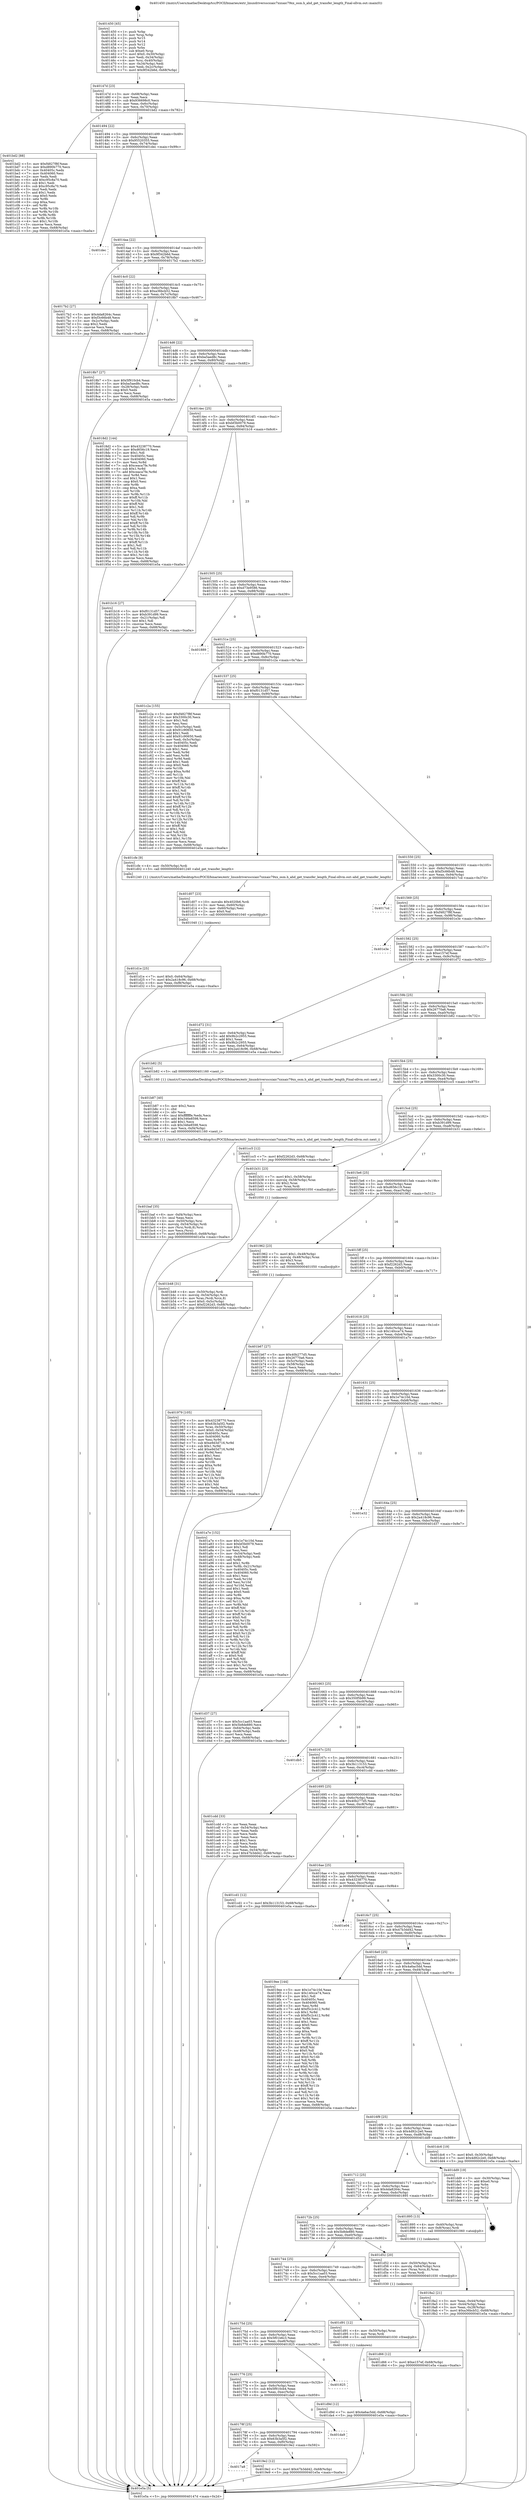 digraph "0x401450" {
  label = "0x401450 (/mnt/c/Users/mathe/Desktop/tcc/POCII/binaries/extr_linuxdriversscsiaic7xxxaic79xx_osm.h_ahd_get_transfer_length_Final-ollvm.out::main(0))"
  labelloc = "t"
  node[shape=record]

  Entry [label="",width=0.3,height=0.3,shape=circle,fillcolor=black,style=filled]
  "0x40147d" [label="{
     0x40147d [23]\l
     | [instrs]\l
     &nbsp;&nbsp;0x40147d \<+3\>: mov -0x68(%rbp),%eax\l
     &nbsp;&nbsp;0x401480 \<+2\>: mov %eax,%ecx\l
     &nbsp;&nbsp;0x401482 \<+6\>: sub $0x936698c0,%ecx\l
     &nbsp;&nbsp;0x401488 \<+3\>: mov %eax,-0x6c(%rbp)\l
     &nbsp;&nbsp;0x40148b \<+3\>: mov %ecx,-0x70(%rbp)\l
     &nbsp;&nbsp;0x40148e \<+6\>: je 0000000000401bd2 \<main+0x782\>\l
  }"]
  "0x401bd2" [label="{
     0x401bd2 [88]\l
     | [instrs]\l
     &nbsp;&nbsp;0x401bd2 \<+5\>: mov $0xf4827f8f,%eax\l
     &nbsp;&nbsp;0x401bd7 \<+5\>: mov $0xd890b770,%ecx\l
     &nbsp;&nbsp;0x401bdc \<+7\>: mov 0x40405c,%edx\l
     &nbsp;&nbsp;0x401be3 \<+7\>: mov 0x404060,%esi\l
     &nbsp;&nbsp;0x401bea \<+2\>: mov %edx,%edi\l
     &nbsp;&nbsp;0x401bec \<+6\>: add $0xc95c8a70,%edi\l
     &nbsp;&nbsp;0x401bf2 \<+3\>: sub $0x1,%edi\l
     &nbsp;&nbsp;0x401bf5 \<+6\>: sub $0xc95c8a70,%edi\l
     &nbsp;&nbsp;0x401bfb \<+3\>: imul %edi,%edx\l
     &nbsp;&nbsp;0x401bfe \<+3\>: and $0x1,%edx\l
     &nbsp;&nbsp;0x401c01 \<+3\>: cmp $0x0,%edx\l
     &nbsp;&nbsp;0x401c04 \<+4\>: sete %r8b\l
     &nbsp;&nbsp;0x401c08 \<+3\>: cmp $0xa,%esi\l
     &nbsp;&nbsp;0x401c0b \<+4\>: setl %r9b\l
     &nbsp;&nbsp;0x401c0f \<+3\>: mov %r8b,%r10b\l
     &nbsp;&nbsp;0x401c12 \<+3\>: and %r9b,%r10b\l
     &nbsp;&nbsp;0x401c15 \<+3\>: xor %r9b,%r8b\l
     &nbsp;&nbsp;0x401c18 \<+3\>: or %r8b,%r10b\l
     &nbsp;&nbsp;0x401c1b \<+4\>: test $0x1,%r10b\l
     &nbsp;&nbsp;0x401c1f \<+3\>: cmovne %ecx,%eax\l
     &nbsp;&nbsp;0x401c22 \<+3\>: mov %eax,-0x68(%rbp)\l
     &nbsp;&nbsp;0x401c25 \<+5\>: jmp 0000000000401e5a \<main+0xa0a\>\l
  }"]
  "0x401494" [label="{
     0x401494 [22]\l
     | [instrs]\l
     &nbsp;&nbsp;0x401494 \<+5\>: jmp 0000000000401499 \<main+0x49\>\l
     &nbsp;&nbsp;0x401499 \<+3\>: mov -0x6c(%rbp),%eax\l
     &nbsp;&nbsp;0x40149c \<+5\>: sub $0x95520355,%eax\l
     &nbsp;&nbsp;0x4014a1 \<+3\>: mov %eax,-0x74(%rbp)\l
     &nbsp;&nbsp;0x4014a4 \<+6\>: je 0000000000401dec \<main+0x99c\>\l
  }"]
  Exit [label="",width=0.3,height=0.3,shape=circle,fillcolor=black,style=filled,peripheries=2]
  "0x401dec" [label="{
     0x401dec\l
  }", style=dashed]
  "0x4014aa" [label="{
     0x4014aa [22]\l
     | [instrs]\l
     &nbsp;&nbsp;0x4014aa \<+5\>: jmp 00000000004014af \<main+0x5f\>\l
     &nbsp;&nbsp;0x4014af \<+3\>: mov -0x6c(%rbp),%eax\l
     &nbsp;&nbsp;0x4014b2 \<+5\>: sub $0x9f342b6d,%eax\l
     &nbsp;&nbsp;0x4014b7 \<+3\>: mov %eax,-0x78(%rbp)\l
     &nbsp;&nbsp;0x4014ba \<+6\>: je 00000000004017b2 \<main+0x362\>\l
  }"]
  "0x401d9d" [label="{
     0x401d9d [12]\l
     | [instrs]\l
     &nbsp;&nbsp;0x401d9d \<+7\>: movl $0x4a6ac5dd,-0x68(%rbp)\l
     &nbsp;&nbsp;0x401da4 \<+5\>: jmp 0000000000401e5a \<main+0xa0a\>\l
  }"]
  "0x4017b2" [label="{
     0x4017b2 [27]\l
     | [instrs]\l
     &nbsp;&nbsp;0x4017b2 \<+5\>: mov $0x4da8264c,%eax\l
     &nbsp;&nbsp;0x4017b7 \<+5\>: mov $0xf3c66b48,%ecx\l
     &nbsp;&nbsp;0x4017bc \<+3\>: mov -0x2c(%rbp),%edx\l
     &nbsp;&nbsp;0x4017bf \<+3\>: cmp $0x2,%edx\l
     &nbsp;&nbsp;0x4017c2 \<+3\>: cmovne %ecx,%eax\l
     &nbsp;&nbsp;0x4017c5 \<+3\>: mov %eax,-0x68(%rbp)\l
     &nbsp;&nbsp;0x4017c8 \<+5\>: jmp 0000000000401e5a \<main+0xa0a\>\l
  }"]
  "0x4014c0" [label="{
     0x4014c0 [22]\l
     | [instrs]\l
     &nbsp;&nbsp;0x4014c0 \<+5\>: jmp 00000000004014c5 \<main+0x75\>\l
     &nbsp;&nbsp;0x4014c5 \<+3\>: mov -0x6c(%rbp),%eax\l
     &nbsp;&nbsp;0x4014c8 \<+5\>: sub $0xa36bcb52,%eax\l
     &nbsp;&nbsp;0x4014cd \<+3\>: mov %eax,-0x7c(%rbp)\l
     &nbsp;&nbsp;0x4014d0 \<+6\>: je 00000000004018b7 \<main+0x467\>\l
  }"]
  "0x401e5a" [label="{
     0x401e5a [5]\l
     | [instrs]\l
     &nbsp;&nbsp;0x401e5a \<+5\>: jmp 000000000040147d \<main+0x2d\>\l
  }"]
  "0x401450" [label="{
     0x401450 [45]\l
     | [instrs]\l
     &nbsp;&nbsp;0x401450 \<+1\>: push %rbp\l
     &nbsp;&nbsp;0x401451 \<+3\>: mov %rsp,%rbp\l
     &nbsp;&nbsp;0x401454 \<+2\>: push %r15\l
     &nbsp;&nbsp;0x401456 \<+2\>: push %r14\l
     &nbsp;&nbsp;0x401458 \<+2\>: push %r12\l
     &nbsp;&nbsp;0x40145a \<+1\>: push %rbx\l
     &nbsp;&nbsp;0x40145b \<+7\>: sub $0xe0,%rsp\l
     &nbsp;&nbsp;0x401462 \<+7\>: movl $0x0,-0x30(%rbp)\l
     &nbsp;&nbsp;0x401469 \<+3\>: mov %edi,-0x34(%rbp)\l
     &nbsp;&nbsp;0x40146c \<+4\>: mov %rsi,-0x40(%rbp)\l
     &nbsp;&nbsp;0x401470 \<+3\>: mov -0x34(%rbp),%edi\l
     &nbsp;&nbsp;0x401473 \<+3\>: mov %edi,-0x2c(%rbp)\l
     &nbsp;&nbsp;0x401476 \<+7\>: movl $0x9f342b6d,-0x68(%rbp)\l
  }"]
  "0x401d66" [label="{
     0x401d66 [12]\l
     | [instrs]\l
     &nbsp;&nbsp;0x401d66 \<+7\>: movl $0xe157ef,-0x68(%rbp)\l
     &nbsp;&nbsp;0x401d6d \<+5\>: jmp 0000000000401e5a \<main+0xa0a\>\l
  }"]
  "0x4018b7" [label="{
     0x4018b7 [27]\l
     | [instrs]\l
     &nbsp;&nbsp;0x4018b7 \<+5\>: mov $0x5f910cb4,%eax\l
     &nbsp;&nbsp;0x4018bc \<+5\>: mov $0xba5aed8c,%ecx\l
     &nbsp;&nbsp;0x4018c1 \<+3\>: mov -0x28(%rbp),%edx\l
     &nbsp;&nbsp;0x4018c4 \<+3\>: cmp $0x0,%edx\l
     &nbsp;&nbsp;0x4018c7 \<+3\>: cmove %ecx,%eax\l
     &nbsp;&nbsp;0x4018ca \<+3\>: mov %eax,-0x68(%rbp)\l
     &nbsp;&nbsp;0x4018cd \<+5\>: jmp 0000000000401e5a \<main+0xa0a\>\l
  }"]
  "0x4014d6" [label="{
     0x4014d6 [22]\l
     | [instrs]\l
     &nbsp;&nbsp;0x4014d6 \<+5\>: jmp 00000000004014db \<main+0x8b\>\l
     &nbsp;&nbsp;0x4014db \<+3\>: mov -0x6c(%rbp),%eax\l
     &nbsp;&nbsp;0x4014de \<+5\>: sub $0xba5aed8c,%eax\l
     &nbsp;&nbsp;0x4014e3 \<+3\>: mov %eax,-0x80(%rbp)\l
     &nbsp;&nbsp;0x4014e6 \<+6\>: je 00000000004018d2 \<main+0x482\>\l
  }"]
  "0x401d1e" [label="{
     0x401d1e [25]\l
     | [instrs]\l
     &nbsp;&nbsp;0x401d1e \<+7\>: movl $0x0,-0x64(%rbp)\l
     &nbsp;&nbsp;0x401d25 \<+7\>: movl $0x2a418c96,-0x68(%rbp)\l
     &nbsp;&nbsp;0x401d2c \<+6\>: mov %eax,-0xf8(%rbp)\l
     &nbsp;&nbsp;0x401d32 \<+5\>: jmp 0000000000401e5a \<main+0xa0a\>\l
  }"]
  "0x4018d2" [label="{
     0x4018d2 [144]\l
     | [instrs]\l
     &nbsp;&nbsp;0x4018d2 \<+5\>: mov $0x43238770,%eax\l
     &nbsp;&nbsp;0x4018d7 \<+5\>: mov $0xd656c19,%ecx\l
     &nbsp;&nbsp;0x4018dc \<+2\>: mov $0x1,%dl\l
     &nbsp;&nbsp;0x4018de \<+7\>: mov 0x40405c,%esi\l
     &nbsp;&nbsp;0x4018e5 \<+7\>: mov 0x404060,%edi\l
     &nbsp;&nbsp;0x4018ec \<+3\>: mov %esi,%r8d\l
     &nbsp;&nbsp;0x4018ef \<+7\>: sub $0xceaca7fe,%r8d\l
     &nbsp;&nbsp;0x4018f6 \<+4\>: sub $0x1,%r8d\l
     &nbsp;&nbsp;0x4018fa \<+7\>: add $0xceaca7fe,%r8d\l
     &nbsp;&nbsp;0x401901 \<+4\>: imul %r8d,%esi\l
     &nbsp;&nbsp;0x401905 \<+3\>: and $0x1,%esi\l
     &nbsp;&nbsp;0x401908 \<+3\>: cmp $0x0,%esi\l
     &nbsp;&nbsp;0x40190b \<+4\>: sete %r9b\l
     &nbsp;&nbsp;0x40190f \<+3\>: cmp $0xa,%edi\l
     &nbsp;&nbsp;0x401912 \<+4\>: setl %r10b\l
     &nbsp;&nbsp;0x401916 \<+3\>: mov %r9b,%r11b\l
     &nbsp;&nbsp;0x401919 \<+4\>: xor $0xff,%r11b\l
     &nbsp;&nbsp;0x40191d \<+3\>: mov %r10b,%bl\l
     &nbsp;&nbsp;0x401920 \<+3\>: xor $0xff,%bl\l
     &nbsp;&nbsp;0x401923 \<+3\>: xor $0x1,%dl\l
     &nbsp;&nbsp;0x401926 \<+3\>: mov %r11b,%r14b\l
     &nbsp;&nbsp;0x401929 \<+4\>: and $0xff,%r14b\l
     &nbsp;&nbsp;0x40192d \<+3\>: and %dl,%r9b\l
     &nbsp;&nbsp;0x401930 \<+3\>: mov %bl,%r15b\l
     &nbsp;&nbsp;0x401933 \<+4\>: and $0xff,%r15b\l
     &nbsp;&nbsp;0x401937 \<+3\>: and %dl,%r10b\l
     &nbsp;&nbsp;0x40193a \<+3\>: or %r9b,%r14b\l
     &nbsp;&nbsp;0x40193d \<+3\>: or %r10b,%r15b\l
     &nbsp;&nbsp;0x401940 \<+3\>: xor %r15b,%r14b\l
     &nbsp;&nbsp;0x401943 \<+3\>: or %bl,%r11b\l
     &nbsp;&nbsp;0x401946 \<+4\>: xor $0xff,%r11b\l
     &nbsp;&nbsp;0x40194a \<+3\>: or $0x1,%dl\l
     &nbsp;&nbsp;0x40194d \<+3\>: and %dl,%r11b\l
     &nbsp;&nbsp;0x401950 \<+3\>: or %r11b,%r14b\l
     &nbsp;&nbsp;0x401953 \<+4\>: test $0x1,%r14b\l
     &nbsp;&nbsp;0x401957 \<+3\>: cmovne %ecx,%eax\l
     &nbsp;&nbsp;0x40195a \<+3\>: mov %eax,-0x68(%rbp)\l
     &nbsp;&nbsp;0x40195d \<+5\>: jmp 0000000000401e5a \<main+0xa0a\>\l
  }"]
  "0x4014ec" [label="{
     0x4014ec [25]\l
     | [instrs]\l
     &nbsp;&nbsp;0x4014ec \<+5\>: jmp 00000000004014f1 \<main+0xa1\>\l
     &nbsp;&nbsp;0x4014f1 \<+3\>: mov -0x6c(%rbp),%eax\l
     &nbsp;&nbsp;0x4014f4 \<+5\>: sub $0xbf3b0079,%eax\l
     &nbsp;&nbsp;0x4014f9 \<+6\>: mov %eax,-0x84(%rbp)\l
     &nbsp;&nbsp;0x4014ff \<+6\>: je 0000000000401b16 \<main+0x6c6\>\l
  }"]
  "0x401d07" [label="{
     0x401d07 [23]\l
     | [instrs]\l
     &nbsp;&nbsp;0x401d07 \<+10\>: movabs $0x4020b6,%rdi\l
     &nbsp;&nbsp;0x401d11 \<+3\>: mov %eax,-0x60(%rbp)\l
     &nbsp;&nbsp;0x401d14 \<+3\>: mov -0x60(%rbp),%esi\l
     &nbsp;&nbsp;0x401d17 \<+2\>: mov $0x0,%al\l
     &nbsp;&nbsp;0x401d19 \<+5\>: call 0000000000401040 \<printf@plt\>\l
     | [calls]\l
     &nbsp;&nbsp;0x401040 \{1\} (unknown)\l
  }"]
  "0x401b16" [label="{
     0x401b16 [27]\l
     | [instrs]\l
     &nbsp;&nbsp;0x401b16 \<+5\>: mov $0xf0131d57,%eax\l
     &nbsp;&nbsp;0x401b1b \<+5\>: mov $0xb391d99,%ecx\l
     &nbsp;&nbsp;0x401b20 \<+3\>: mov -0x21(%rbp),%dl\l
     &nbsp;&nbsp;0x401b23 \<+3\>: test $0x1,%dl\l
     &nbsp;&nbsp;0x401b26 \<+3\>: cmovne %ecx,%eax\l
     &nbsp;&nbsp;0x401b29 \<+3\>: mov %eax,-0x68(%rbp)\l
     &nbsp;&nbsp;0x401b2c \<+5\>: jmp 0000000000401e5a \<main+0xa0a\>\l
  }"]
  "0x401505" [label="{
     0x401505 [25]\l
     | [instrs]\l
     &nbsp;&nbsp;0x401505 \<+5\>: jmp 000000000040150a \<main+0xba\>\l
     &nbsp;&nbsp;0x40150a \<+3\>: mov -0x6c(%rbp),%eax\l
     &nbsp;&nbsp;0x40150d \<+5\>: sub $0xd73e9586,%eax\l
     &nbsp;&nbsp;0x401512 \<+6\>: mov %eax,-0x88(%rbp)\l
     &nbsp;&nbsp;0x401518 \<+6\>: je 0000000000401889 \<main+0x439\>\l
  }"]
  "0x401baf" [label="{
     0x401baf [35]\l
     | [instrs]\l
     &nbsp;&nbsp;0x401baf \<+6\>: mov -0xf4(%rbp),%ecx\l
     &nbsp;&nbsp;0x401bb5 \<+3\>: imul %eax,%ecx\l
     &nbsp;&nbsp;0x401bb8 \<+4\>: mov -0x50(%rbp),%rsi\l
     &nbsp;&nbsp;0x401bbc \<+4\>: movslq -0x54(%rbp),%rdi\l
     &nbsp;&nbsp;0x401bc0 \<+4\>: mov (%rsi,%rdi,8),%rsi\l
     &nbsp;&nbsp;0x401bc4 \<+2\>: mov %ecx,(%rsi)\l
     &nbsp;&nbsp;0x401bc6 \<+7\>: movl $0x936698c0,-0x68(%rbp)\l
     &nbsp;&nbsp;0x401bcd \<+5\>: jmp 0000000000401e5a \<main+0xa0a\>\l
  }"]
  "0x401889" [label="{
     0x401889\l
  }", style=dashed]
  "0x40151e" [label="{
     0x40151e [25]\l
     | [instrs]\l
     &nbsp;&nbsp;0x40151e \<+5\>: jmp 0000000000401523 \<main+0xd3\>\l
     &nbsp;&nbsp;0x401523 \<+3\>: mov -0x6c(%rbp),%eax\l
     &nbsp;&nbsp;0x401526 \<+5\>: sub $0xd890b770,%eax\l
     &nbsp;&nbsp;0x40152b \<+6\>: mov %eax,-0x8c(%rbp)\l
     &nbsp;&nbsp;0x401531 \<+6\>: je 0000000000401c2a \<main+0x7da\>\l
  }"]
  "0x401b87" [label="{
     0x401b87 [40]\l
     | [instrs]\l
     &nbsp;&nbsp;0x401b87 \<+5\>: mov $0x2,%ecx\l
     &nbsp;&nbsp;0x401b8c \<+1\>: cltd\l
     &nbsp;&nbsp;0x401b8d \<+2\>: idiv %ecx\l
     &nbsp;&nbsp;0x401b8f \<+6\>: imul $0xfffffffe,%edx,%ecx\l
     &nbsp;&nbsp;0x401b95 \<+6\>: add $0x346e8598,%ecx\l
     &nbsp;&nbsp;0x401b9b \<+3\>: add $0x1,%ecx\l
     &nbsp;&nbsp;0x401b9e \<+6\>: sub $0x346e8598,%ecx\l
     &nbsp;&nbsp;0x401ba4 \<+6\>: mov %ecx,-0xf4(%rbp)\l
     &nbsp;&nbsp;0x401baa \<+5\>: call 0000000000401160 \<next_i\>\l
     | [calls]\l
     &nbsp;&nbsp;0x401160 \{1\} (/mnt/c/Users/mathe/Desktop/tcc/POCII/binaries/extr_linuxdriversscsiaic7xxxaic79xx_osm.h_ahd_get_transfer_length_Final-ollvm.out::next_i)\l
  }"]
  "0x401c2a" [label="{
     0x401c2a [155]\l
     | [instrs]\l
     &nbsp;&nbsp;0x401c2a \<+5\>: mov $0xf4827f8f,%eax\l
     &nbsp;&nbsp;0x401c2f \<+5\>: mov $0x3300c30,%ecx\l
     &nbsp;&nbsp;0x401c34 \<+2\>: mov $0x1,%dl\l
     &nbsp;&nbsp;0x401c36 \<+2\>: xor %esi,%esi\l
     &nbsp;&nbsp;0x401c38 \<+3\>: mov -0x5c(%rbp),%edi\l
     &nbsp;&nbsp;0x401c3b \<+6\>: sub $0x91c90650,%edi\l
     &nbsp;&nbsp;0x401c41 \<+3\>: add $0x1,%edi\l
     &nbsp;&nbsp;0x401c44 \<+6\>: add $0x91c90650,%edi\l
     &nbsp;&nbsp;0x401c4a \<+3\>: mov %edi,-0x5c(%rbp)\l
     &nbsp;&nbsp;0x401c4d \<+7\>: mov 0x40405c,%edi\l
     &nbsp;&nbsp;0x401c54 \<+8\>: mov 0x404060,%r8d\l
     &nbsp;&nbsp;0x401c5c \<+3\>: sub $0x1,%esi\l
     &nbsp;&nbsp;0x401c5f \<+3\>: mov %edi,%r9d\l
     &nbsp;&nbsp;0x401c62 \<+3\>: add %esi,%r9d\l
     &nbsp;&nbsp;0x401c65 \<+4\>: imul %r9d,%edi\l
     &nbsp;&nbsp;0x401c69 \<+3\>: and $0x1,%edi\l
     &nbsp;&nbsp;0x401c6c \<+3\>: cmp $0x0,%edi\l
     &nbsp;&nbsp;0x401c6f \<+4\>: sete %r10b\l
     &nbsp;&nbsp;0x401c73 \<+4\>: cmp $0xa,%r8d\l
     &nbsp;&nbsp;0x401c77 \<+4\>: setl %r11b\l
     &nbsp;&nbsp;0x401c7b \<+3\>: mov %r10b,%bl\l
     &nbsp;&nbsp;0x401c7e \<+3\>: xor $0xff,%bl\l
     &nbsp;&nbsp;0x401c81 \<+3\>: mov %r11b,%r14b\l
     &nbsp;&nbsp;0x401c84 \<+4\>: xor $0xff,%r14b\l
     &nbsp;&nbsp;0x401c88 \<+3\>: xor $0x1,%dl\l
     &nbsp;&nbsp;0x401c8b \<+3\>: mov %bl,%r15b\l
     &nbsp;&nbsp;0x401c8e \<+4\>: and $0xff,%r15b\l
     &nbsp;&nbsp;0x401c92 \<+3\>: and %dl,%r10b\l
     &nbsp;&nbsp;0x401c95 \<+3\>: mov %r14b,%r12b\l
     &nbsp;&nbsp;0x401c98 \<+4\>: and $0xff,%r12b\l
     &nbsp;&nbsp;0x401c9c \<+3\>: and %dl,%r11b\l
     &nbsp;&nbsp;0x401c9f \<+3\>: or %r10b,%r15b\l
     &nbsp;&nbsp;0x401ca2 \<+3\>: or %r11b,%r12b\l
     &nbsp;&nbsp;0x401ca5 \<+3\>: xor %r12b,%r15b\l
     &nbsp;&nbsp;0x401ca8 \<+3\>: or %r14b,%bl\l
     &nbsp;&nbsp;0x401cab \<+3\>: xor $0xff,%bl\l
     &nbsp;&nbsp;0x401cae \<+3\>: or $0x1,%dl\l
     &nbsp;&nbsp;0x401cb1 \<+2\>: and %dl,%bl\l
     &nbsp;&nbsp;0x401cb3 \<+3\>: or %bl,%r15b\l
     &nbsp;&nbsp;0x401cb6 \<+4\>: test $0x1,%r15b\l
     &nbsp;&nbsp;0x401cba \<+3\>: cmovne %ecx,%eax\l
     &nbsp;&nbsp;0x401cbd \<+3\>: mov %eax,-0x68(%rbp)\l
     &nbsp;&nbsp;0x401cc0 \<+5\>: jmp 0000000000401e5a \<main+0xa0a\>\l
  }"]
  "0x401537" [label="{
     0x401537 [25]\l
     | [instrs]\l
     &nbsp;&nbsp;0x401537 \<+5\>: jmp 000000000040153c \<main+0xec\>\l
     &nbsp;&nbsp;0x40153c \<+3\>: mov -0x6c(%rbp),%eax\l
     &nbsp;&nbsp;0x40153f \<+5\>: sub $0xf0131d57,%eax\l
     &nbsp;&nbsp;0x401544 \<+6\>: mov %eax,-0x90(%rbp)\l
     &nbsp;&nbsp;0x40154a \<+6\>: je 0000000000401cfe \<main+0x8ae\>\l
  }"]
  "0x401b48" [label="{
     0x401b48 [31]\l
     | [instrs]\l
     &nbsp;&nbsp;0x401b48 \<+4\>: mov -0x50(%rbp),%rdi\l
     &nbsp;&nbsp;0x401b4c \<+4\>: movslq -0x54(%rbp),%rcx\l
     &nbsp;&nbsp;0x401b50 \<+4\>: mov %rax,(%rdi,%rcx,8)\l
     &nbsp;&nbsp;0x401b54 \<+7\>: movl $0x0,-0x5c(%rbp)\l
     &nbsp;&nbsp;0x401b5b \<+7\>: movl $0xf2262d3,-0x68(%rbp)\l
     &nbsp;&nbsp;0x401b62 \<+5\>: jmp 0000000000401e5a \<main+0xa0a\>\l
  }"]
  "0x401cfe" [label="{
     0x401cfe [9]\l
     | [instrs]\l
     &nbsp;&nbsp;0x401cfe \<+4\>: mov -0x50(%rbp),%rdi\l
     &nbsp;&nbsp;0x401d02 \<+5\>: call 0000000000401240 \<ahd_get_transfer_length\>\l
     | [calls]\l
     &nbsp;&nbsp;0x401240 \{1\} (/mnt/c/Users/mathe/Desktop/tcc/POCII/binaries/extr_linuxdriversscsiaic7xxxaic79xx_osm.h_ahd_get_transfer_length_Final-ollvm.out::ahd_get_transfer_length)\l
  }"]
  "0x401550" [label="{
     0x401550 [25]\l
     | [instrs]\l
     &nbsp;&nbsp;0x401550 \<+5\>: jmp 0000000000401555 \<main+0x105\>\l
     &nbsp;&nbsp;0x401555 \<+3\>: mov -0x6c(%rbp),%eax\l
     &nbsp;&nbsp;0x401558 \<+5\>: sub $0xf3c66b48,%eax\l
     &nbsp;&nbsp;0x40155d \<+6\>: mov %eax,-0x94(%rbp)\l
     &nbsp;&nbsp;0x401563 \<+6\>: je 00000000004017cd \<main+0x37d\>\l
  }"]
  "0x4017a8" [label="{
     0x4017a8\l
  }", style=dashed]
  "0x4017cd" [label="{
     0x4017cd\l
  }", style=dashed]
  "0x401569" [label="{
     0x401569 [25]\l
     | [instrs]\l
     &nbsp;&nbsp;0x401569 \<+5\>: jmp 000000000040156e \<main+0x11e\>\l
     &nbsp;&nbsp;0x40156e \<+3\>: mov -0x6c(%rbp),%eax\l
     &nbsp;&nbsp;0x401571 \<+5\>: sub $0xf4827f8f,%eax\l
     &nbsp;&nbsp;0x401576 \<+6\>: mov %eax,-0x98(%rbp)\l
     &nbsp;&nbsp;0x40157c \<+6\>: je 0000000000401e3e \<main+0x9ee\>\l
  }"]
  "0x4019e2" [label="{
     0x4019e2 [12]\l
     | [instrs]\l
     &nbsp;&nbsp;0x4019e2 \<+7\>: movl $0x47b3dd42,-0x68(%rbp)\l
     &nbsp;&nbsp;0x4019e9 \<+5\>: jmp 0000000000401e5a \<main+0xa0a\>\l
  }"]
  "0x401e3e" [label="{
     0x401e3e\l
  }", style=dashed]
  "0x401582" [label="{
     0x401582 [25]\l
     | [instrs]\l
     &nbsp;&nbsp;0x401582 \<+5\>: jmp 0000000000401587 \<main+0x137\>\l
     &nbsp;&nbsp;0x401587 \<+3\>: mov -0x6c(%rbp),%eax\l
     &nbsp;&nbsp;0x40158a \<+5\>: sub $0xe157ef,%eax\l
     &nbsp;&nbsp;0x40158f \<+6\>: mov %eax,-0x9c(%rbp)\l
     &nbsp;&nbsp;0x401595 \<+6\>: je 0000000000401d72 \<main+0x922\>\l
  }"]
  "0x40178f" [label="{
     0x40178f [25]\l
     | [instrs]\l
     &nbsp;&nbsp;0x40178f \<+5\>: jmp 0000000000401794 \<main+0x344\>\l
     &nbsp;&nbsp;0x401794 \<+3\>: mov -0x6c(%rbp),%eax\l
     &nbsp;&nbsp;0x401797 \<+5\>: sub $0x63b3a5f2,%eax\l
     &nbsp;&nbsp;0x40179c \<+6\>: mov %eax,-0xf0(%rbp)\l
     &nbsp;&nbsp;0x4017a2 \<+6\>: je 00000000004019e2 \<main+0x592\>\l
  }"]
  "0x401d72" [label="{
     0x401d72 [31]\l
     | [instrs]\l
     &nbsp;&nbsp;0x401d72 \<+3\>: mov -0x64(%rbp),%eax\l
     &nbsp;&nbsp;0x401d75 \<+5\>: add $0x9b2c2955,%eax\l
     &nbsp;&nbsp;0x401d7a \<+3\>: add $0x1,%eax\l
     &nbsp;&nbsp;0x401d7d \<+5\>: sub $0x9b2c2955,%eax\l
     &nbsp;&nbsp;0x401d82 \<+3\>: mov %eax,-0x64(%rbp)\l
     &nbsp;&nbsp;0x401d85 \<+7\>: movl $0x2a418c96,-0x68(%rbp)\l
     &nbsp;&nbsp;0x401d8c \<+5\>: jmp 0000000000401e5a \<main+0xa0a\>\l
  }"]
  "0x40159b" [label="{
     0x40159b [25]\l
     | [instrs]\l
     &nbsp;&nbsp;0x40159b \<+5\>: jmp 00000000004015a0 \<main+0x150\>\l
     &nbsp;&nbsp;0x4015a0 \<+3\>: mov -0x6c(%rbp),%eax\l
     &nbsp;&nbsp;0x4015a3 \<+5\>: sub $0x26770a6,%eax\l
     &nbsp;&nbsp;0x4015a8 \<+6\>: mov %eax,-0xa0(%rbp)\l
     &nbsp;&nbsp;0x4015ae \<+6\>: je 0000000000401b82 \<main+0x732\>\l
  }"]
  "0x401da9" [label="{
     0x401da9\l
  }", style=dashed]
  "0x401b82" [label="{
     0x401b82 [5]\l
     | [instrs]\l
     &nbsp;&nbsp;0x401b82 \<+5\>: call 0000000000401160 \<next_i\>\l
     | [calls]\l
     &nbsp;&nbsp;0x401160 \{1\} (/mnt/c/Users/mathe/Desktop/tcc/POCII/binaries/extr_linuxdriversscsiaic7xxxaic79xx_osm.h_ahd_get_transfer_length_Final-ollvm.out::next_i)\l
  }"]
  "0x4015b4" [label="{
     0x4015b4 [25]\l
     | [instrs]\l
     &nbsp;&nbsp;0x4015b4 \<+5\>: jmp 00000000004015b9 \<main+0x169\>\l
     &nbsp;&nbsp;0x4015b9 \<+3\>: mov -0x6c(%rbp),%eax\l
     &nbsp;&nbsp;0x4015bc \<+5\>: sub $0x3300c30,%eax\l
     &nbsp;&nbsp;0x4015c1 \<+6\>: mov %eax,-0xa4(%rbp)\l
     &nbsp;&nbsp;0x4015c7 \<+6\>: je 0000000000401cc5 \<main+0x875\>\l
  }"]
  "0x401776" [label="{
     0x401776 [25]\l
     | [instrs]\l
     &nbsp;&nbsp;0x401776 \<+5\>: jmp 000000000040177b \<main+0x32b\>\l
     &nbsp;&nbsp;0x40177b \<+3\>: mov -0x6c(%rbp),%eax\l
     &nbsp;&nbsp;0x40177e \<+5\>: sub $0x5f910cb4,%eax\l
     &nbsp;&nbsp;0x401783 \<+6\>: mov %eax,-0xec(%rbp)\l
     &nbsp;&nbsp;0x401789 \<+6\>: je 0000000000401da9 \<main+0x959\>\l
  }"]
  "0x401cc5" [label="{
     0x401cc5 [12]\l
     | [instrs]\l
     &nbsp;&nbsp;0x401cc5 \<+7\>: movl $0xf2262d3,-0x68(%rbp)\l
     &nbsp;&nbsp;0x401ccc \<+5\>: jmp 0000000000401e5a \<main+0xa0a\>\l
  }"]
  "0x4015cd" [label="{
     0x4015cd [25]\l
     | [instrs]\l
     &nbsp;&nbsp;0x4015cd \<+5\>: jmp 00000000004015d2 \<main+0x182\>\l
     &nbsp;&nbsp;0x4015d2 \<+3\>: mov -0x6c(%rbp),%eax\l
     &nbsp;&nbsp;0x4015d5 \<+5\>: sub $0xb391d99,%eax\l
     &nbsp;&nbsp;0x4015da \<+6\>: mov %eax,-0xa8(%rbp)\l
     &nbsp;&nbsp;0x4015e0 \<+6\>: je 0000000000401b31 \<main+0x6e1\>\l
  }"]
  "0x401825" [label="{
     0x401825\l
  }", style=dashed]
  "0x401b31" [label="{
     0x401b31 [23]\l
     | [instrs]\l
     &nbsp;&nbsp;0x401b31 \<+7\>: movl $0x1,-0x58(%rbp)\l
     &nbsp;&nbsp;0x401b38 \<+4\>: movslq -0x58(%rbp),%rax\l
     &nbsp;&nbsp;0x401b3c \<+4\>: shl $0x2,%rax\l
     &nbsp;&nbsp;0x401b40 \<+3\>: mov %rax,%rdi\l
     &nbsp;&nbsp;0x401b43 \<+5\>: call 0000000000401050 \<malloc@plt\>\l
     | [calls]\l
     &nbsp;&nbsp;0x401050 \{1\} (unknown)\l
  }"]
  "0x4015e6" [label="{
     0x4015e6 [25]\l
     | [instrs]\l
     &nbsp;&nbsp;0x4015e6 \<+5\>: jmp 00000000004015eb \<main+0x19b\>\l
     &nbsp;&nbsp;0x4015eb \<+3\>: mov -0x6c(%rbp),%eax\l
     &nbsp;&nbsp;0x4015ee \<+5\>: sub $0xd656c19,%eax\l
     &nbsp;&nbsp;0x4015f3 \<+6\>: mov %eax,-0xac(%rbp)\l
     &nbsp;&nbsp;0x4015f9 \<+6\>: je 0000000000401962 \<main+0x512\>\l
  }"]
  "0x40175d" [label="{
     0x40175d [25]\l
     | [instrs]\l
     &nbsp;&nbsp;0x40175d \<+5\>: jmp 0000000000401762 \<main+0x312\>\l
     &nbsp;&nbsp;0x401762 \<+3\>: mov -0x6c(%rbp),%eax\l
     &nbsp;&nbsp;0x401765 \<+5\>: sub $0x5f01b6c3,%eax\l
     &nbsp;&nbsp;0x40176a \<+6\>: mov %eax,-0xe8(%rbp)\l
     &nbsp;&nbsp;0x401770 \<+6\>: je 0000000000401825 \<main+0x3d5\>\l
  }"]
  "0x401962" [label="{
     0x401962 [23]\l
     | [instrs]\l
     &nbsp;&nbsp;0x401962 \<+7\>: movl $0x1,-0x48(%rbp)\l
     &nbsp;&nbsp;0x401969 \<+4\>: movslq -0x48(%rbp),%rax\l
     &nbsp;&nbsp;0x40196d \<+4\>: shl $0x3,%rax\l
     &nbsp;&nbsp;0x401971 \<+3\>: mov %rax,%rdi\l
     &nbsp;&nbsp;0x401974 \<+5\>: call 0000000000401050 \<malloc@plt\>\l
     | [calls]\l
     &nbsp;&nbsp;0x401050 \{1\} (unknown)\l
  }"]
  "0x4015ff" [label="{
     0x4015ff [25]\l
     | [instrs]\l
     &nbsp;&nbsp;0x4015ff \<+5\>: jmp 0000000000401604 \<main+0x1b4\>\l
     &nbsp;&nbsp;0x401604 \<+3\>: mov -0x6c(%rbp),%eax\l
     &nbsp;&nbsp;0x401607 \<+5\>: sub $0xf2262d3,%eax\l
     &nbsp;&nbsp;0x40160c \<+6\>: mov %eax,-0xb0(%rbp)\l
     &nbsp;&nbsp;0x401612 \<+6\>: je 0000000000401b67 \<main+0x717\>\l
  }"]
  "0x401d91" [label="{
     0x401d91 [12]\l
     | [instrs]\l
     &nbsp;&nbsp;0x401d91 \<+4\>: mov -0x50(%rbp),%rax\l
     &nbsp;&nbsp;0x401d95 \<+3\>: mov %rax,%rdi\l
     &nbsp;&nbsp;0x401d98 \<+5\>: call 0000000000401030 \<free@plt\>\l
     | [calls]\l
     &nbsp;&nbsp;0x401030 \{1\} (unknown)\l
  }"]
  "0x401b67" [label="{
     0x401b67 [27]\l
     | [instrs]\l
     &nbsp;&nbsp;0x401b67 \<+5\>: mov $0x40b277d5,%eax\l
     &nbsp;&nbsp;0x401b6c \<+5\>: mov $0x26770a6,%ecx\l
     &nbsp;&nbsp;0x401b71 \<+3\>: mov -0x5c(%rbp),%edx\l
     &nbsp;&nbsp;0x401b74 \<+3\>: cmp -0x58(%rbp),%edx\l
     &nbsp;&nbsp;0x401b77 \<+3\>: cmovl %ecx,%eax\l
     &nbsp;&nbsp;0x401b7a \<+3\>: mov %eax,-0x68(%rbp)\l
     &nbsp;&nbsp;0x401b7d \<+5\>: jmp 0000000000401e5a \<main+0xa0a\>\l
  }"]
  "0x401618" [label="{
     0x401618 [25]\l
     | [instrs]\l
     &nbsp;&nbsp;0x401618 \<+5\>: jmp 000000000040161d \<main+0x1cd\>\l
     &nbsp;&nbsp;0x40161d \<+3\>: mov -0x6c(%rbp),%eax\l
     &nbsp;&nbsp;0x401620 \<+5\>: sub $0x140cce74,%eax\l
     &nbsp;&nbsp;0x401625 \<+6\>: mov %eax,-0xb4(%rbp)\l
     &nbsp;&nbsp;0x40162b \<+6\>: je 0000000000401a7e \<main+0x62e\>\l
  }"]
  "0x401744" [label="{
     0x401744 [25]\l
     | [instrs]\l
     &nbsp;&nbsp;0x401744 \<+5\>: jmp 0000000000401749 \<main+0x2f9\>\l
     &nbsp;&nbsp;0x401749 \<+3\>: mov -0x6c(%rbp),%eax\l
     &nbsp;&nbsp;0x40174c \<+5\>: sub $0x5cc1aa03,%eax\l
     &nbsp;&nbsp;0x401751 \<+6\>: mov %eax,-0xe4(%rbp)\l
     &nbsp;&nbsp;0x401757 \<+6\>: je 0000000000401d91 \<main+0x941\>\l
  }"]
  "0x401a7e" [label="{
     0x401a7e [152]\l
     | [instrs]\l
     &nbsp;&nbsp;0x401a7e \<+5\>: mov $0x1e74c10d,%eax\l
     &nbsp;&nbsp;0x401a83 \<+5\>: mov $0xbf3b0079,%ecx\l
     &nbsp;&nbsp;0x401a88 \<+2\>: mov $0x1,%dl\l
     &nbsp;&nbsp;0x401a8a \<+2\>: xor %esi,%esi\l
     &nbsp;&nbsp;0x401a8c \<+3\>: mov -0x54(%rbp),%edi\l
     &nbsp;&nbsp;0x401a8f \<+3\>: cmp -0x48(%rbp),%edi\l
     &nbsp;&nbsp;0x401a92 \<+4\>: setl %r8b\l
     &nbsp;&nbsp;0x401a96 \<+4\>: and $0x1,%r8b\l
     &nbsp;&nbsp;0x401a9a \<+4\>: mov %r8b,-0x21(%rbp)\l
     &nbsp;&nbsp;0x401a9e \<+7\>: mov 0x40405c,%edi\l
     &nbsp;&nbsp;0x401aa5 \<+8\>: mov 0x404060,%r9d\l
     &nbsp;&nbsp;0x401aad \<+3\>: sub $0x1,%esi\l
     &nbsp;&nbsp;0x401ab0 \<+3\>: mov %edi,%r10d\l
     &nbsp;&nbsp;0x401ab3 \<+3\>: add %esi,%r10d\l
     &nbsp;&nbsp;0x401ab6 \<+4\>: imul %r10d,%edi\l
     &nbsp;&nbsp;0x401aba \<+3\>: and $0x1,%edi\l
     &nbsp;&nbsp;0x401abd \<+3\>: cmp $0x0,%edi\l
     &nbsp;&nbsp;0x401ac0 \<+4\>: sete %r8b\l
     &nbsp;&nbsp;0x401ac4 \<+4\>: cmp $0xa,%r9d\l
     &nbsp;&nbsp;0x401ac8 \<+4\>: setl %r11b\l
     &nbsp;&nbsp;0x401acc \<+3\>: mov %r8b,%bl\l
     &nbsp;&nbsp;0x401acf \<+3\>: xor $0xff,%bl\l
     &nbsp;&nbsp;0x401ad2 \<+3\>: mov %r11b,%r14b\l
     &nbsp;&nbsp;0x401ad5 \<+4\>: xor $0xff,%r14b\l
     &nbsp;&nbsp;0x401ad9 \<+3\>: xor $0x0,%dl\l
     &nbsp;&nbsp;0x401adc \<+3\>: mov %bl,%r15b\l
     &nbsp;&nbsp;0x401adf \<+4\>: and $0x0,%r15b\l
     &nbsp;&nbsp;0x401ae3 \<+3\>: and %dl,%r8b\l
     &nbsp;&nbsp;0x401ae6 \<+3\>: mov %r14b,%r12b\l
     &nbsp;&nbsp;0x401ae9 \<+4\>: and $0x0,%r12b\l
     &nbsp;&nbsp;0x401aed \<+3\>: and %dl,%r11b\l
     &nbsp;&nbsp;0x401af0 \<+3\>: or %r8b,%r15b\l
     &nbsp;&nbsp;0x401af3 \<+3\>: or %r11b,%r12b\l
     &nbsp;&nbsp;0x401af6 \<+3\>: xor %r12b,%r15b\l
     &nbsp;&nbsp;0x401af9 \<+3\>: or %r14b,%bl\l
     &nbsp;&nbsp;0x401afc \<+3\>: xor $0xff,%bl\l
     &nbsp;&nbsp;0x401aff \<+3\>: or $0x0,%dl\l
     &nbsp;&nbsp;0x401b02 \<+2\>: and %dl,%bl\l
     &nbsp;&nbsp;0x401b04 \<+3\>: or %bl,%r15b\l
     &nbsp;&nbsp;0x401b07 \<+4\>: test $0x1,%r15b\l
     &nbsp;&nbsp;0x401b0b \<+3\>: cmovne %ecx,%eax\l
     &nbsp;&nbsp;0x401b0e \<+3\>: mov %eax,-0x68(%rbp)\l
     &nbsp;&nbsp;0x401b11 \<+5\>: jmp 0000000000401e5a \<main+0xa0a\>\l
  }"]
  "0x401631" [label="{
     0x401631 [25]\l
     | [instrs]\l
     &nbsp;&nbsp;0x401631 \<+5\>: jmp 0000000000401636 \<main+0x1e6\>\l
     &nbsp;&nbsp;0x401636 \<+3\>: mov -0x6c(%rbp),%eax\l
     &nbsp;&nbsp;0x401639 \<+5\>: sub $0x1e74c10d,%eax\l
     &nbsp;&nbsp;0x40163e \<+6\>: mov %eax,-0xb8(%rbp)\l
     &nbsp;&nbsp;0x401644 \<+6\>: je 0000000000401e32 \<main+0x9e2\>\l
  }"]
  "0x401d52" [label="{
     0x401d52 [20]\l
     | [instrs]\l
     &nbsp;&nbsp;0x401d52 \<+4\>: mov -0x50(%rbp),%rax\l
     &nbsp;&nbsp;0x401d56 \<+4\>: movslq -0x64(%rbp),%rcx\l
     &nbsp;&nbsp;0x401d5a \<+4\>: mov (%rax,%rcx,8),%rax\l
     &nbsp;&nbsp;0x401d5e \<+3\>: mov %rax,%rdi\l
     &nbsp;&nbsp;0x401d61 \<+5\>: call 0000000000401030 \<free@plt\>\l
     | [calls]\l
     &nbsp;&nbsp;0x401030 \{1\} (unknown)\l
  }"]
  "0x401e32" [label="{
     0x401e32\l
  }", style=dashed]
  "0x40164a" [label="{
     0x40164a [25]\l
     | [instrs]\l
     &nbsp;&nbsp;0x40164a \<+5\>: jmp 000000000040164f \<main+0x1ff\>\l
     &nbsp;&nbsp;0x40164f \<+3\>: mov -0x6c(%rbp),%eax\l
     &nbsp;&nbsp;0x401652 \<+5\>: sub $0x2a418c96,%eax\l
     &nbsp;&nbsp;0x401657 \<+6\>: mov %eax,-0xbc(%rbp)\l
     &nbsp;&nbsp;0x40165d \<+6\>: je 0000000000401d37 \<main+0x8e7\>\l
  }"]
  "0x401979" [label="{
     0x401979 [105]\l
     | [instrs]\l
     &nbsp;&nbsp;0x401979 \<+5\>: mov $0x43238770,%ecx\l
     &nbsp;&nbsp;0x40197e \<+5\>: mov $0x63b3a5f2,%edx\l
     &nbsp;&nbsp;0x401983 \<+4\>: mov %rax,-0x50(%rbp)\l
     &nbsp;&nbsp;0x401987 \<+7\>: movl $0x0,-0x54(%rbp)\l
     &nbsp;&nbsp;0x40198e \<+7\>: mov 0x40405c,%esi\l
     &nbsp;&nbsp;0x401995 \<+8\>: mov 0x404060,%r8d\l
     &nbsp;&nbsp;0x40199d \<+3\>: mov %esi,%r9d\l
     &nbsp;&nbsp;0x4019a0 \<+7\>: sub $0xe9d3d716,%r9d\l
     &nbsp;&nbsp;0x4019a7 \<+4\>: sub $0x1,%r9d\l
     &nbsp;&nbsp;0x4019ab \<+7\>: add $0xe9d3d716,%r9d\l
     &nbsp;&nbsp;0x4019b2 \<+4\>: imul %r9d,%esi\l
     &nbsp;&nbsp;0x4019b6 \<+3\>: and $0x1,%esi\l
     &nbsp;&nbsp;0x4019b9 \<+3\>: cmp $0x0,%esi\l
     &nbsp;&nbsp;0x4019bc \<+4\>: sete %r10b\l
     &nbsp;&nbsp;0x4019c0 \<+4\>: cmp $0xa,%r8d\l
     &nbsp;&nbsp;0x4019c4 \<+4\>: setl %r11b\l
     &nbsp;&nbsp;0x4019c8 \<+3\>: mov %r10b,%bl\l
     &nbsp;&nbsp;0x4019cb \<+3\>: and %r11b,%bl\l
     &nbsp;&nbsp;0x4019ce \<+3\>: xor %r11b,%r10b\l
     &nbsp;&nbsp;0x4019d1 \<+3\>: or %r10b,%bl\l
     &nbsp;&nbsp;0x4019d4 \<+3\>: test $0x1,%bl\l
     &nbsp;&nbsp;0x4019d7 \<+3\>: cmovne %edx,%ecx\l
     &nbsp;&nbsp;0x4019da \<+3\>: mov %ecx,-0x68(%rbp)\l
     &nbsp;&nbsp;0x4019dd \<+5\>: jmp 0000000000401e5a \<main+0xa0a\>\l
  }"]
  "0x401d37" [label="{
     0x401d37 [27]\l
     | [instrs]\l
     &nbsp;&nbsp;0x401d37 \<+5\>: mov $0x5cc1aa03,%eax\l
     &nbsp;&nbsp;0x401d3c \<+5\>: mov $0x5b8de880,%ecx\l
     &nbsp;&nbsp;0x401d41 \<+3\>: mov -0x64(%rbp),%edx\l
     &nbsp;&nbsp;0x401d44 \<+3\>: cmp -0x48(%rbp),%edx\l
     &nbsp;&nbsp;0x401d47 \<+3\>: cmovl %ecx,%eax\l
     &nbsp;&nbsp;0x401d4a \<+3\>: mov %eax,-0x68(%rbp)\l
     &nbsp;&nbsp;0x401d4d \<+5\>: jmp 0000000000401e5a \<main+0xa0a\>\l
  }"]
  "0x401663" [label="{
     0x401663 [25]\l
     | [instrs]\l
     &nbsp;&nbsp;0x401663 \<+5\>: jmp 0000000000401668 \<main+0x218\>\l
     &nbsp;&nbsp;0x401668 \<+3\>: mov -0x6c(%rbp),%eax\l
     &nbsp;&nbsp;0x40166b \<+5\>: sub $0x350f5b99,%eax\l
     &nbsp;&nbsp;0x401670 \<+6\>: mov %eax,-0xc0(%rbp)\l
     &nbsp;&nbsp;0x401676 \<+6\>: je 0000000000401db5 \<main+0x965\>\l
  }"]
  "0x4018a2" [label="{
     0x4018a2 [21]\l
     | [instrs]\l
     &nbsp;&nbsp;0x4018a2 \<+3\>: mov %eax,-0x44(%rbp)\l
     &nbsp;&nbsp;0x4018a5 \<+3\>: mov -0x44(%rbp),%eax\l
     &nbsp;&nbsp;0x4018a8 \<+3\>: mov %eax,-0x28(%rbp)\l
     &nbsp;&nbsp;0x4018ab \<+7\>: movl $0xa36bcb52,-0x68(%rbp)\l
     &nbsp;&nbsp;0x4018b2 \<+5\>: jmp 0000000000401e5a \<main+0xa0a\>\l
  }"]
  "0x401db5" [label="{
     0x401db5\l
  }", style=dashed]
  "0x40167c" [label="{
     0x40167c [25]\l
     | [instrs]\l
     &nbsp;&nbsp;0x40167c \<+5\>: jmp 0000000000401681 \<main+0x231\>\l
     &nbsp;&nbsp;0x401681 \<+3\>: mov -0x6c(%rbp),%eax\l
     &nbsp;&nbsp;0x401684 \<+5\>: sub $0x3b113153,%eax\l
     &nbsp;&nbsp;0x401689 \<+6\>: mov %eax,-0xc4(%rbp)\l
     &nbsp;&nbsp;0x40168f \<+6\>: je 0000000000401cdd \<main+0x88d\>\l
  }"]
  "0x40172b" [label="{
     0x40172b [25]\l
     | [instrs]\l
     &nbsp;&nbsp;0x40172b \<+5\>: jmp 0000000000401730 \<main+0x2e0\>\l
     &nbsp;&nbsp;0x401730 \<+3\>: mov -0x6c(%rbp),%eax\l
     &nbsp;&nbsp;0x401733 \<+5\>: sub $0x5b8de880,%eax\l
     &nbsp;&nbsp;0x401738 \<+6\>: mov %eax,-0xe0(%rbp)\l
     &nbsp;&nbsp;0x40173e \<+6\>: je 0000000000401d52 \<main+0x902\>\l
  }"]
  "0x401cdd" [label="{
     0x401cdd [33]\l
     | [instrs]\l
     &nbsp;&nbsp;0x401cdd \<+2\>: xor %eax,%eax\l
     &nbsp;&nbsp;0x401cdf \<+3\>: mov -0x54(%rbp),%ecx\l
     &nbsp;&nbsp;0x401ce2 \<+2\>: mov %eax,%edx\l
     &nbsp;&nbsp;0x401ce4 \<+2\>: sub %ecx,%edx\l
     &nbsp;&nbsp;0x401ce6 \<+2\>: mov %eax,%ecx\l
     &nbsp;&nbsp;0x401ce8 \<+3\>: sub $0x1,%ecx\l
     &nbsp;&nbsp;0x401ceb \<+2\>: add %ecx,%edx\l
     &nbsp;&nbsp;0x401ced \<+2\>: sub %edx,%eax\l
     &nbsp;&nbsp;0x401cef \<+3\>: mov %eax,-0x54(%rbp)\l
     &nbsp;&nbsp;0x401cf2 \<+7\>: movl $0x47b3dd42,-0x68(%rbp)\l
     &nbsp;&nbsp;0x401cf9 \<+5\>: jmp 0000000000401e5a \<main+0xa0a\>\l
  }"]
  "0x401695" [label="{
     0x401695 [25]\l
     | [instrs]\l
     &nbsp;&nbsp;0x401695 \<+5\>: jmp 000000000040169a \<main+0x24a\>\l
     &nbsp;&nbsp;0x40169a \<+3\>: mov -0x6c(%rbp),%eax\l
     &nbsp;&nbsp;0x40169d \<+5\>: sub $0x40b277d5,%eax\l
     &nbsp;&nbsp;0x4016a2 \<+6\>: mov %eax,-0xc8(%rbp)\l
     &nbsp;&nbsp;0x4016a8 \<+6\>: je 0000000000401cd1 \<main+0x881\>\l
  }"]
  "0x401895" [label="{
     0x401895 [13]\l
     | [instrs]\l
     &nbsp;&nbsp;0x401895 \<+4\>: mov -0x40(%rbp),%rax\l
     &nbsp;&nbsp;0x401899 \<+4\>: mov 0x8(%rax),%rdi\l
     &nbsp;&nbsp;0x40189d \<+5\>: call 0000000000401060 \<atoi@plt\>\l
     | [calls]\l
     &nbsp;&nbsp;0x401060 \{1\} (unknown)\l
  }"]
  "0x401cd1" [label="{
     0x401cd1 [12]\l
     | [instrs]\l
     &nbsp;&nbsp;0x401cd1 \<+7\>: movl $0x3b113153,-0x68(%rbp)\l
     &nbsp;&nbsp;0x401cd8 \<+5\>: jmp 0000000000401e5a \<main+0xa0a\>\l
  }"]
  "0x4016ae" [label="{
     0x4016ae [25]\l
     | [instrs]\l
     &nbsp;&nbsp;0x4016ae \<+5\>: jmp 00000000004016b3 \<main+0x263\>\l
     &nbsp;&nbsp;0x4016b3 \<+3\>: mov -0x6c(%rbp),%eax\l
     &nbsp;&nbsp;0x4016b6 \<+5\>: sub $0x43238770,%eax\l
     &nbsp;&nbsp;0x4016bb \<+6\>: mov %eax,-0xcc(%rbp)\l
     &nbsp;&nbsp;0x4016c1 \<+6\>: je 0000000000401e04 \<main+0x9b4\>\l
  }"]
  "0x401712" [label="{
     0x401712 [25]\l
     | [instrs]\l
     &nbsp;&nbsp;0x401712 \<+5\>: jmp 0000000000401717 \<main+0x2c7\>\l
     &nbsp;&nbsp;0x401717 \<+3\>: mov -0x6c(%rbp),%eax\l
     &nbsp;&nbsp;0x40171a \<+5\>: sub $0x4da8264c,%eax\l
     &nbsp;&nbsp;0x40171f \<+6\>: mov %eax,-0xdc(%rbp)\l
     &nbsp;&nbsp;0x401725 \<+6\>: je 0000000000401895 \<main+0x445\>\l
  }"]
  "0x401e04" [label="{
     0x401e04\l
  }", style=dashed]
  "0x4016c7" [label="{
     0x4016c7 [25]\l
     | [instrs]\l
     &nbsp;&nbsp;0x4016c7 \<+5\>: jmp 00000000004016cc \<main+0x27c\>\l
     &nbsp;&nbsp;0x4016cc \<+3\>: mov -0x6c(%rbp),%eax\l
     &nbsp;&nbsp;0x4016cf \<+5\>: sub $0x47b3dd42,%eax\l
     &nbsp;&nbsp;0x4016d4 \<+6\>: mov %eax,-0xd0(%rbp)\l
     &nbsp;&nbsp;0x4016da \<+6\>: je 00000000004019ee \<main+0x59e\>\l
  }"]
  "0x401dd9" [label="{
     0x401dd9 [19]\l
     | [instrs]\l
     &nbsp;&nbsp;0x401dd9 \<+3\>: mov -0x30(%rbp),%eax\l
     &nbsp;&nbsp;0x401ddc \<+7\>: add $0xe0,%rsp\l
     &nbsp;&nbsp;0x401de3 \<+1\>: pop %rbx\l
     &nbsp;&nbsp;0x401de4 \<+2\>: pop %r12\l
     &nbsp;&nbsp;0x401de6 \<+2\>: pop %r14\l
     &nbsp;&nbsp;0x401de8 \<+2\>: pop %r15\l
     &nbsp;&nbsp;0x401dea \<+1\>: pop %rbp\l
     &nbsp;&nbsp;0x401deb \<+1\>: ret\l
  }"]
  "0x4019ee" [label="{
     0x4019ee [144]\l
     | [instrs]\l
     &nbsp;&nbsp;0x4019ee \<+5\>: mov $0x1e74c10d,%eax\l
     &nbsp;&nbsp;0x4019f3 \<+5\>: mov $0x140cce74,%ecx\l
     &nbsp;&nbsp;0x4019f8 \<+2\>: mov $0x1,%dl\l
     &nbsp;&nbsp;0x4019fa \<+7\>: mov 0x40405c,%esi\l
     &nbsp;&nbsp;0x401a01 \<+7\>: mov 0x404060,%edi\l
     &nbsp;&nbsp;0x401a08 \<+3\>: mov %esi,%r8d\l
     &nbsp;&nbsp;0x401a0b \<+7\>: add $0xf5c2c412,%r8d\l
     &nbsp;&nbsp;0x401a12 \<+4\>: sub $0x1,%r8d\l
     &nbsp;&nbsp;0x401a16 \<+7\>: sub $0xf5c2c412,%r8d\l
     &nbsp;&nbsp;0x401a1d \<+4\>: imul %r8d,%esi\l
     &nbsp;&nbsp;0x401a21 \<+3\>: and $0x1,%esi\l
     &nbsp;&nbsp;0x401a24 \<+3\>: cmp $0x0,%esi\l
     &nbsp;&nbsp;0x401a27 \<+4\>: sete %r9b\l
     &nbsp;&nbsp;0x401a2b \<+3\>: cmp $0xa,%edi\l
     &nbsp;&nbsp;0x401a2e \<+4\>: setl %r10b\l
     &nbsp;&nbsp;0x401a32 \<+3\>: mov %r9b,%r11b\l
     &nbsp;&nbsp;0x401a35 \<+4\>: xor $0xff,%r11b\l
     &nbsp;&nbsp;0x401a39 \<+3\>: mov %r10b,%bl\l
     &nbsp;&nbsp;0x401a3c \<+3\>: xor $0xff,%bl\l
     &nbsp;&nbsp;0x401a3f \<+3\>: xor $0x0,%dl\l
     &nbsp;&nbsp;0x401a42 \<+3\>: mov %r11b,%r14b\l
     &nbsp;&nbsp;0x401a45 \<+4\>: and $0x0,%r14b\l
     &nbsp;&nbsp;0x401a49 \<+3\>: and %dl,%r9b\l
     &nbsp;&nbsp;0x401a4c \<+3\>: mov %bl,%r15b\l
     &nbsp;&nbsp;0x401a4f \<+4\>: and $0x0,%r15b\l
     &nbsp;&nbsp;0x401a53 \<+3\>: and %dl,%r10b\l
     &nbsp;&nbsp;0x401a56 \<+3\>: or %r9b,%r14b\l
     &nbsp;&nbsp;0x401a59 \<+3\>: or %r10b,%r15b\l
     &nbsp;&nbsp;0x401a5c \<+3\>: xor %r15b,%r14b\l
     &nbsp;&nbsp;0x401a5f \<+3\>: or %bl,%r11b\l
     &nbsp;&nbsp;0x401a62 \<+4\>: xor $0xff,%r11b\l
     &nbsp;&nbsp;0x401a66 \<+3\>: or $0x0,%dl\l
     &nbsp;&nbsp;0x401a69 \<+3\>: and %dl,%r11b\l
     &nbsp;&nbsp;0x401a6c \<+3\>: or %r11b,%r14b\l
     &nbsp;&nbsp;0x401a6f \<+4\>: test $0x1,%r14b\l
     &nbsp;&nbsp;0x401a73 \<+3\>: cmovne %ecx,%eax\l
     &nbsp;&nbsp;0x401a76 \<+3\>: mov %eax,-0x68(%rbp)\l
     &nbsp;&nbsp;0x401a79 \<+5\>: jmp 0000000000401e5a \<main+0xa0a\>\l
  }"]
  "0x4016e0" [label="{
     0x4016e0 [25]\l
     | [instrs]\l
     &nbsp;&nbsp;0x4016e0 \<+5\>: jmp 00000000004016e5 \<main+0x295\>\l
     &nbsp;&nbsp;0x4016e5 \<+3\>: mov -0x6c(%rbp),%eax\l
     &nbsp;&nbsp;0x4016e8 \<+5\>: sub $0x4a6ac5dd,%eax\l
     &nbsp;&nbsp;0x4016ed \<+6\>: mov %eax,-0xd4(%rbp)\l
     &nbsp;&nbsp;0x4016f3 \<+6\>: je 0000000000401dc6 \<main+0x976\>\l
  }"]
  "0x4016f9" [label="{
     0x4016f9 [25]\l
     | [instrs]\l
     &nbsp;&nbsp;0x4016f9 \<+5\>: jmp 00000000004016fe \<main+0x2ae\>\l
     &nbsp;&nbsp;0x4016fe \<+3\>: mov -0x6c(%rbp),%eax\l
     &nbsp;&nbsp;0x401701 \<+5\>: sub $0x4d92c2e0,%eax\l
     &nbsp;&nbsp;0x401706 \<+6\>: mov %eax,-0xd8(%rbp)\l
     &nbsp;&nbsp;0x40170c \<+6\>: je 0000000000401dd9 \<main+0x989\>\l
  }"]
  "0x401dc6" [label="{
     0x401dc6 [19]\l
     | [instrs]\l
     &nbsp;&nbsp;0x401dc6 \<+7\>: movl $0x0,-0x30(%rbp)\l
     &nbsp;&nbsp;0x401dcd \<+7\>: movl $0x4d92c2e0,-0x68(%rbp)\l
     &nbsp;&nbsp;0x401dd4 \<+5\>: jmp 0000000000401e5a \<main+0xa0a\>\l
  }"]
  Entry -> "0x401450" [label=" 1"]
  "0x40147d" -> "0x401bd2" [label=" 1"]
  "0x40147d" -> "0x401494" [label=" 28"]
  "0x401dd9" -> Exit [label=" 1"]
  "0x401494" -> "0x401dec" [label=" 0"]
  "0x401494" -> "0x4014aa" [label=" 28"]
  "0x401dc6" -> "0x401e5a" [label=" 1"]
  "0x4014aa" -> "0x4017b2" [label=" 1"]
  "0x4014aa" -> "0x4014c0" [label=" 27"]
  "0x4017b2" -> "0x401e5a" [label=" 1"]
  "0x401450" -> "0x40147d" [label=" 1"]
  "0x401e5a" -> "0x40147d" [label=" 28"]
  "0x401d9d" -> "0x401e5a" [label=" 1"]
  "0x4014c0" -> "0x4018b7" [label=" 1"]
  "0x4014c0" -> "0x4014d6" [label=" 26"]
  "0x401d91" -> "0x401d9d" [label=" 1"]
  "0x4014d6" -> "0x4018d2" [label=" 1"]
  "0x4014d6" -> "0x4014ec" [label=" 25"]
  "0x401d72" -> "0x401e5a" [label=" 1"]
  "0x4014ec" -> "0x401b16" [label=" 2"]
  "0x4014ec" -> "0x401505" [label=" 23"]
  "0x401d66" -> "0x401e5a" [label=" 1"]
  "0x401505" -> "0x401889" [label=" 0"]
  "0x401505" -> "0x40151e" [label=" 23"]
  "0x401d52" -> "0x401d66" [label=" 1"]
  "0x40151e" -> "0x401c2a" [label=" 1"]
  "0x40151e" -> "0x401537" [label=" 22"]
  "0x401d37" -> "0x401e5a" [label=" 2"]
  "0x401537" -> "0x401cfe" [label=" 1"]
  "0x401537" -> "0x401550" [label=" 21"]
  "0x401d1e" -> "0x401e5a" [label=" 1"]
  "0x401550" -> "0x4017cd" [label=" 0"]
  "0x401550" -> "0x401569" [label=" 21"]
  "0x401d07" -> "0x401d1e" [label=" 1"]
  "0x401569" -> "0x401e3e" [label=" 0"]
  "0x401569" -> "0x401582" [label=" 21"]
  "0x401cfe" -> "0x401d07" [label=" 1"]
  "0x401582" -> "0x401d72" [label=" 1"]
  "0x401582" -> "0x40159b" [label=" 20"]
  "0x401cd1" -> "0x401e5a" [label=" 1"]
  "0x40159b" -> "0x401b82" [label=" 1"]
  "0x40159b" -> "0x4015b4" [label=" 19"]
  "0x401cc5" -> "0x401e5a" [label=" 1"]
  "0x4015b4" -> "0x401cc5" [label=" 1"]
  "0x4015b4" -> "0x4015cd" [label=" 18"]
  "0x401bd2" -> "0x401e5a" [label=" 1"]
  "0x4015cd" -> "0x401b31" [label=" 1"]
  "0x4015cd" -> "0x4015e6" [label=" 17"]
  "0x401baf" -> "0x401e5a" [label=" 1"]
  "0x4015e6" -> "0x401962" [label=" 1"]
  "0x4015e6" -> "0x4015ff" [label=" 16"]
  "0x401b82" -> "0x401b87" [label=" 1"]
  "0x4015ff" -> "0x401b67" [label=" 2"]
  "0x4015ff" -> "0x401618" [label=" 14"]
  "0x401b67" -> "0x401e5a" [label=" 2"]
  "0x401618" -> "0x401a7e" [label=" 2"]
  "0x401618" -> "0x401631" [label=" 12"]
  "0x401b31" -> "0x401b48" [label=" 1"]
  "0x401631" -> "0x401e32" [label=" 0"]
  "0x401631" -> "0x40164a" [label=" 12"]
  "0x401b16" -> "0x401e5a" [label=" 2"]
  "0x40164a" -> "0x401d37" [label=" 2"]
  "0x40164a" -> "0x401663" [label=" 10"]
  "0x4019ee" -> "0x401e5a" [label=" 2"]
  "0x401663" -> "0x401db5" [label=" 0"]
  "0x401663" -> "0x40167c" [label=" 10"]
  "0x4019e2" -> "0x401e5a" [label=" 1"]
  "0x40167c" -> "0x401cdd" [label=" 1"]
  "0x40167c" -> "0x401695" [label=" 9"]
  "0x40178f" -> "0x4017a8" [label=" 0"]
  "0x401695" -> "0x401cd1" [label=" 1"]
  "0x401695" -> "0x4016ae" [label=" 8"]
  "0x40178f" -> "0x4019e2" [label=" 1"]
  "0x4016ae" -> "0x401e04" [label=" 0"]
  "0x4016ae" -> "0x4016c7" [label=" 8"]
  "0x401776" -> "0x40178f" [label=" 1"]
  "0x4016c7" -> "0x4019ee" [label=" 2"]
  "0x4016c7" -> "0x4016e0" [label=" 6"]
  "0x401776" -> "0x401da9" [label=" 0"]
  "0x4016e0" -> "0x401dc6" [label=" 1"]
  "0x4016e0" -> "0x4016f9" [label=" 5"]
  "0x401c2a" -> "0x401e5a" [label=" 1"]
  "0x4016f9" -> "0x401dd9" [label=" 1"]
  "0x4016f9" -> "0x401712" [label=" 4"]
  "0x401cdd" -> "0x401e5a" [label=" 1"]
  "0x401712" -> "0x401895" [label=" 1"]
  "0x401712" -> "0x40172b" [label=" 3"]
  "0x401895" -> "0x4018a2" [label=" 1"]
  "0x4018a2" -> "0x401e5a" [label=" 1"]
  "0x4018b7" -> "0x401e5a" [label=" 1"]
  "0x4018d2" -> "0x401e5a" [label=" 1"]
  "0x401962" -> "0x401979" [label=" 1"]
  "0x401979" -> "0x401e5a" [label=" 1"]
  "0x401a7e" -> "0x401e5a" [label=" 2"]
  "0x40172b" -> "0x401d52" [label=" 1"]
  "0x40172b" -> "0x401744" [label=" 2"]
  "0x401b48" -> "0x401e5a" [label=" 1"]
  "0x401744" -> "0x401d91" [label=" 1"]
  "0x401744" -> "0x40175d" [label=" 1"]
  "0x401b87" -> "0x401baf" [label=" 1"]
  "0x40175d" -> "0x401825" [label=" 0"]
  "0x40175d" -> "0x401776" [label=" 1"]
}
